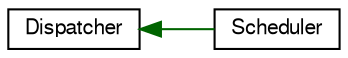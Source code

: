 digraph "Graphical Class Hierarchy"
{
  bgcolor="transparent";
  edge [fontname="FreeSans",fontsize="10",labelfontname="FreeSans",labelfontsize="10"];
  node [fontname="FreeSans",fontsize="10",shape=record];
  rankdir="LR";
  Node1 [label="Dispatcher",height=0.2,width=0.4,color="black",URL="$classDispatcher.html",tooltip="Managing currently active threads."];
  Node1 -> Node2 [dir="back",color="darkgreen",fontsize="10",style="solid",fontname="FreeSans"];
  Node2 [label="Scheduler",height=0.2,width=0.4,color="black",URL="$classScheduler.html",tooltip="Basic Scheduler."];
}
